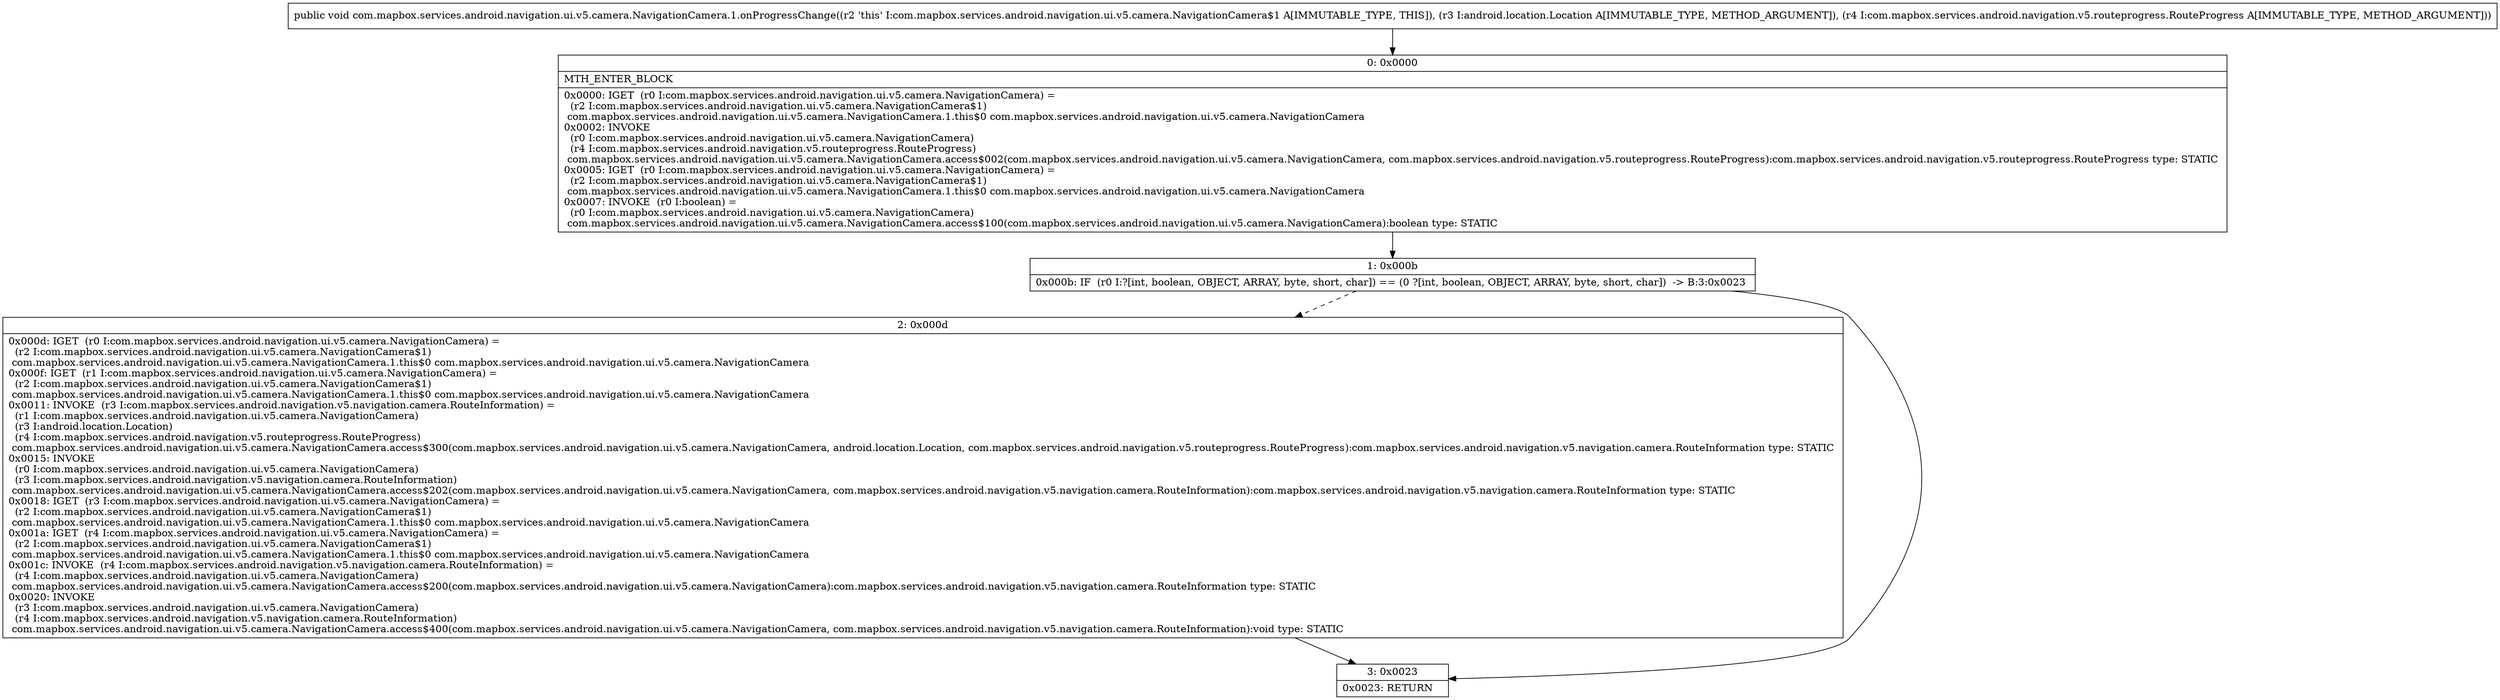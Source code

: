 digraph "CFG forcom.mapbox.services.android.navigation.ui.v5.camera.NavigationCamera.1.onProgressChange(Landroid\/location\/Location;Lcom\/mapbox\/services\/android\/navigation\/v5\/routeprogress\/RouteProgress;)V" {
Node_0 [shape=record,label="{0\:\ 0x0000|MTH_ENTER_BLOCK\l|0x0000: IGET  (r0 I:com.mapbox.services.android.navigation.ui.v5.camera.NavigationCamera) = \l  (r2 I:com.mapbox.services.android.navigation.ui.v5.camera.NavigationCamera$1)\l com.mapbox.services.android.navigation.ui.v5.camera.NavigationCamera.1.this$0 com.mapbox.services.android.navigation.ui.v5.camera.NavigationCamera \l0x0002: INVOKE  \l  (r0 I:com.mapbox.services.android.navigation.ui.v5.camera.NavigationCamera)\l  (r4 I:com.mapbox.services.android.navigation.v5.routeprogress.RouteProgress)\l com.mapbox.services.android.navigation.ui.v5.camera.NavigationCamera.access$002(com.mapbox.services.android.navigation.ui.v5.camera.NavigationCamera, com.mapbox.services.android.navigation.v5.routeprogress.RouteProgress):com.mapbox.services.android.navigation.v5.routeprogress.RouteProgress type: STATIC \l0x0005: IGET  (r0 I:com.mapbox.services.android.navigation.ui.v5.camera.NavigationCamera) = \l  (r2 I:com.mapbox.services.android.navigation.ui.v5.camera.NavigationCamera$1)\l com.mapbox.services.android.navigation.ui.v5.camera.NavigationCamera.1.this$0 com.mapbox.services.android.navigation.ui.v5.camera.NavigationCamera \l0x0007: INVOKE  (r0 I:boolean) = \l  (r0 I:com.mapbox.services.android.navigation.ui.v5.camera.NavigationCamera)\l com.mapbox.services.android.navigation.ui.v5.camera.NavigationCamera.access$100(com.mapbox.services.android.navigation.ui.v5.camera.NavigationCamera):boolean type: STATIC \l}"];
Node_1 [shape=record,label="{1\:\ 0x000b|0x000b: IF  (r0 I:?[int, boolean, OBJECT, ARRAY, byte, short, char]) == (0 ?[int, boolean, OBJECT, ARRAY, byte, short, char])  \-\> B:3:0x0023 \l}"];
Node_2 [shape=record,label="{2\:\ 0x000d|0x000d: IGET  (r0 I:com.mapbox.services.android.navigation.ui.v5.camera.NavigationCamera) = \l  (r2 I:com.mapbox.services.android.navigation.ui.v5.camera.NavigationCamera$1)\l com.mapbox.services.android.navigation.ui.v5.camera.NavigationCamera.1.this$0 com.mapbox.services.android.navigation.ui.v5.camera.NavigationCamera \l0x000f: IGET  (r1 I:com.mapbox.services.android.navigation.ui.v5.camera.NavigationCamera) = \l  (r2 I:com.mapbox.services.android.navigation.ui.v5.camera.NavigationCamera$1)\l com.mapbox.services.android.navigation.ui.v5.camera.NavigationCamera.1.this$0 com.mapbox.services.android.navigation.ui.v5.camera.NavigationCamera \l0x0011: INVOKE  (r3 I:com.mapbox.services.android.navigation.v5.navigation.camera.RouteInformation) = \l  (r1 I:com.mapbox.services.android.navigation.ui.v5.camera.NavigationCamera)\l  (r3 I:android.location.Location)\l  (r4 I:com.mapbox.services.android.navigation.v5.routeprogress.RouteProgress)\l com.mapbox.services.android.navigation.ui.v5.camera.NavigationCamera.access$300(com.mapbox.services.android.navigation.ui.v5.camera.NavigationCamera, android.location.Location, com.mapbox.services.android.navigation.v5.routeprogress.RouteProgress):com.mapbox.services.android.navigation.v5.navigation.camera.RouteInformation type: STATIC \l0x0015: INVOKE  \l  (r0 I:com.mapbox.services.android.navigation.ui.v5.camera.NavigationCamera)\l  (r3 I:com.mapbox.services.android.navigation.v5.navigation.camera.RouteInformation)\l com.mapbox.services.android.navigation.ui.v5.camera.NavigationCamera.access$202(com.mapbox.services.android.navigation.ui.v5.camera.NavigationCamera, com.mapbox.services.android.navigation.v5.navigation.camera.RouteInformation):com.mapbox.services.android.navigation.v5.navigation.camera.RouteInformation type: STATIC \l0x0018: IGET  (r3 I:com.mapbox.services.android.navigation.ui.v5.camera.NavigationCamera) = \l  (r2 I:com.mapbox.services.android.navigation.ui.v5.camera.NavigationCamera$1)\l com.mapbox.services.android.navigation.ui.v5.camera.NavigationCamera.1.this$0 com.mapbox.services.android.navigation.ui.v5.camera.NavigationCamera \l0x001a: IGET  (r4 I:com.mapbox.services.android.navigation.ui.v5.camera.NavigationCamera) = \l  (r2 I:com.mapbox.services.android.navigation.ui.v5.camera.NavigationCamera$1)\l com.mapbox.services.android.navigation.ui.v5.camera.NavigationCamera.1.this$0 com.mapbox.services.android.navigation.ui.v5.camera.NavigationCamera \l0x001c: INVOKE  (r4 I:com.mapbox.services.android.navigation.v5.navigation.camera.RouteInformation) = \l  (r4 I:com.mapbox.services.android.navigation.ui.v5.camera.NavigationCamera)\l com.mapbox.services.android.navigation.ui.v5.camera.NavigationCamera.access$200(com.mapbox.services.android.navigation.ui.v5.camera.NavigationCamera):com.mapbox.services.android.navigation.v5.navigation.camera.RouteInformation type: STATIC \l0x0020: INVOKE  \l  (r3 I:com.mapbox.services.android.navigation.ui.v5.camera.NavigationCamera)\l  (r4 I:com.mapbox.services.android.navigation.v5.navigation.camera.RouteInformation)\l com.mapbox.services.android.navigation.ui.v5.camera.NavigationCamera.access$400(com.mapbox.services.android.navigation.ui.v5.camera.NavigationCamera, com.mapbox.services.android.navigation.v5.navigation.camera.RouteInformation):void type: STATIC \l}"];
Node_3 [shape=record,label="{3\:\ 0x0023|0x0023: RETURN   \l}"];
MethodNode[shape=record,label="{public void com.mapbox.services.android.navigation.ui.v5.camera.NavigationCamera.1.onProgressChange((r2 'this' I:com.mapbox.services.android.navigation.ui.v5.camera.NavigationCamera$1 A[IMMUTABLE_TYPE, THIS]), (r3 I:android.location.Location A[IMMUTABLE_TYPE, METHOD_ARGUMENT]), (r4 I:com.mapbox.services.android.navigation.v5.routeprogress.RouteProgress A[IMMUTABLE_TYPE, METHOD_ARGUMENT])) }"];
MethodNode -> Node_0;
Node_0 -> Node_1;
Node_1 -> Node_2[style=dashed];
Node_1 -> Node_3;
Node_2 -> Node_3;
}

